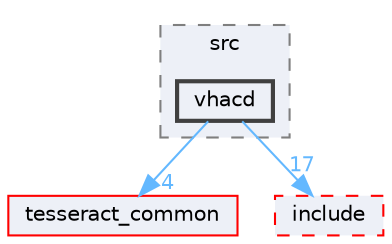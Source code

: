 digraph "tesseract_collision/vhacd/src/vhacd"
{
 // LATEX_PDF_SIZE
  bgcolor="transparent";
  edge [fontname=Helvetica,fontsize=10,labelfontname=Helvetica,labelfontsize=10];
  node [fontname=Helvetica,fontsize=10,shape=box,height=0.2,width=0.4];
  compound=true
  subgraph clusterdir_2d037ac4c80e9c2728069caca20305d9 {
    graph [ bgcolor="#edf0f7", pencolor="grey50", label="src", fontname=Helvetica,fontsize=10 style="filled,dashed", URL="dir_2d037ac4c80e9c2728069caca20305d9.html",tooltip=""]
  dir_45d90caaa2b5e592a8c1b5fd3bc6894f [label="vhacd", fillcolor="#edf0f7", color="grey25", style="filled,bold", URL="dir_45d90caaa2b5e592a8c1b5fd3bc6894f.html",tooltip=""];
  }
  dir_8430b83f3af685b4c96d298a32e9aa37 [label="tesseract_common", fillcolor="#edf0f7", color="red", style="filled", URL="dir_8430b83f3af685b4c96d298a32e9aa37.html",tooltip=""];
  dir_a79df59c0a6cd5f3874695d0ac9985b1 [label="include", fillcolor="#edf0f7", color="red", style="filled,dashed", URL="dir_a79df59c0a6cd5f3874695d0ac9985b1.html",tooltip=""];
  dir_45d90caaa2b5e592a8c1b5fd3bc6894f->dir_8430b83f3af685b4c96d298a32e9aa37 [headlabel="4", labeldistance=1.5 headhref="dir_000115_000075.html" color="steelblue1" fontcolor="steelblue1"];
  dir_45d90caaa2b5e592a8c1b5fd3bc6894f->dir_a79df59c0a6cd5f3874695d0ac9985b1 [headlabel="17", labeldistance=1.5 headhref="dir_000115_000030.html" color="steelblue1" fontcolor="steelblue1"];
}
